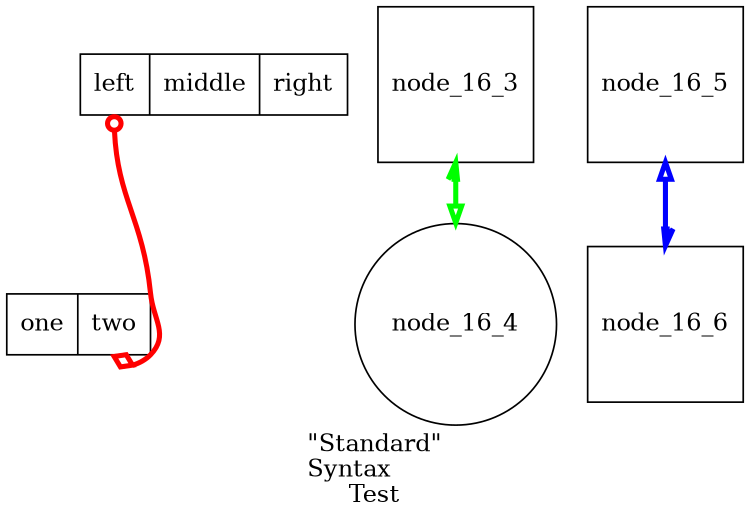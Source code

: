/* C comment. */

// C++ comment.

# Hash comment.

STRICT digraph graph_16
{
	label = "\"Standard\"\rSyntax\lTest"
	size  = "5,6"

	node
	[
		shape = "record",
	];

	edge
	[
		color = "red"
		penwidth = 3,
	];

	node_16_1
	[
		label    = "<p11> left|<p12> middle|<p13> right"
		pencolor = blue
	]

	node_16_2
	[
		pencolor = green
		label    = "<p21> one|<p22> two"
	]

	node_16_1:p11
	-> node_16_2:p22:s
	[
		arrowhead = "odiamond";
		arrowtail = "odot",
		color     = red
		dir       = both;
	];

	subgraph subgraph_16_1
	{
		node [shape = square]

		label = ""

		node_16_3
		-> { node [shape = circle] node_16_4 }
		[
			arrowhead = "empty",
			arrowtail = "halfopen"
			color     = green
			dir       = "both",
		]

		node_16_5
		-> node_16_6
		[
			arrowhead = "halfopen",
			arrowtail = "empty"
			color     = blue
			dir       = "both",
		]
	}
}
